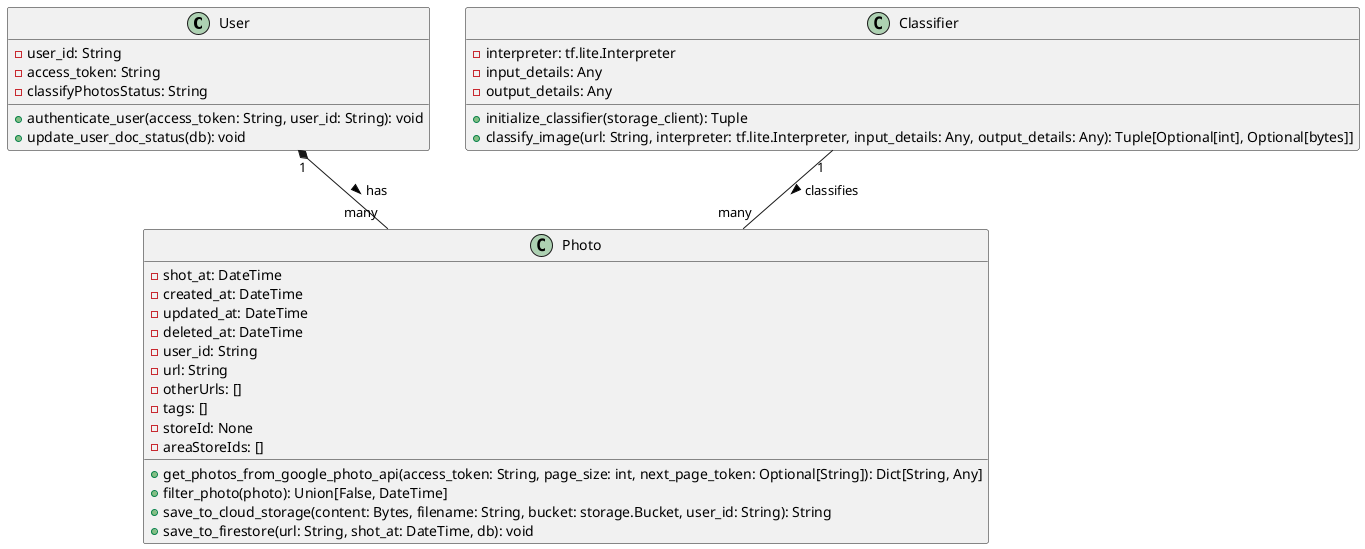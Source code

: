 @startuml

class User {
    - user_id: String
    - access_token: String
    - classifyPhotosStatus: String

    + authenticate_user(access_token: String, user_id: String): void
    + update_user_doc_status(db): void
}

class Photo {
    - shot_at: DateTime
    - created_at: DateTime
    - updated_at: DateTime
    - deleted_at: DateTime
    - user_id: String
    - url: String
    - otherUrls: []
    - tags: []
    - storeId: None
    - areaStoreIds: []

    + get_photos_from_google_photo_api(access_token: String, page_size: int, next_page_token: Optional[String]): Dict[String, Any]
    + filter_photo(photo): Union[False, DateTime]
    + save_to_cloud_storage(content: Bytes, filename: String, bucket: storage.Bucket, user_id: String): String
    + save_to_firestore(url: String, shot_at: DateTime, db): void
}

class Classifier {
    - interpreter: tf.lite.Interpreter
    - input_details: Any
    - output_details: Any

    + initialize_classifier(storage_client): Tuple
    + classify_image(url: String, interpreter: tf.lite.Interpreter, input_details: Any, output_details: Any): Tuple[Optional[int], Optional[bytes]]
}

User "1" *-- "many" Photo : has >
Classifier "1" -- "many" Photo : classifies >

@enduml